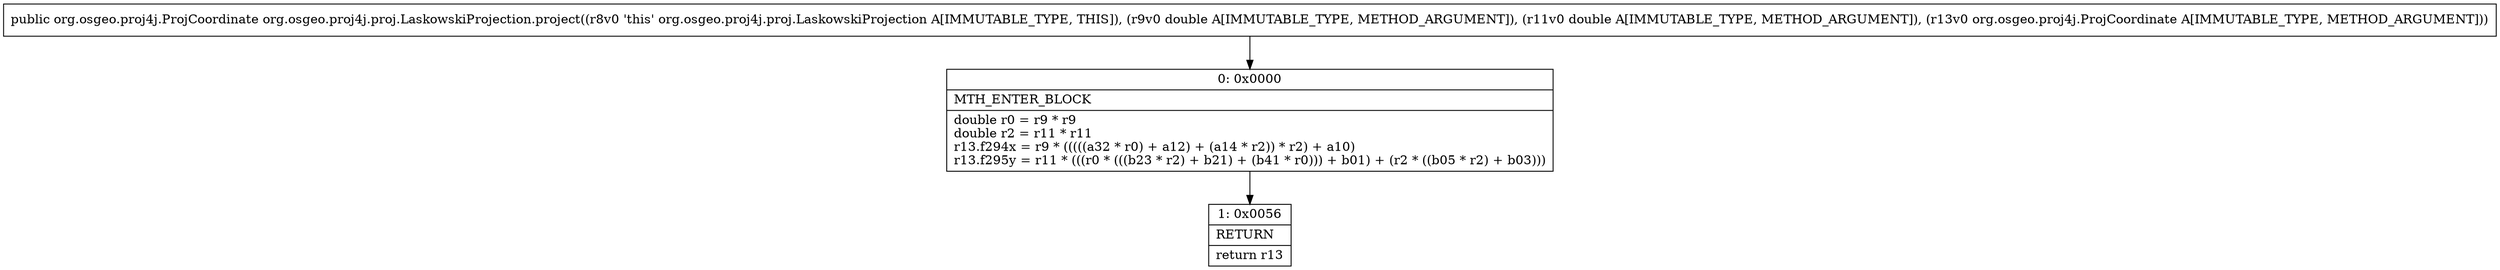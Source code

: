 digraph "CFG fororg.osgeo.proj4j.proj.LaskowskiProjection.project(DDLorg\/osgeo\/proj4j\/ProjCoordinate;)Lorg\/osgeo\/proj4j\/ProjCoordinate;" {
Node_0 [shape=record,label="{0\:\ 0x0000|MTH_ENTER_BLOCK\l|double r0 = r9 * r9\ldouble r2 = r11 * r11\lr13.f294x = r9 * (((((a32 * r0) + a12) + (a14 * r2)) * r2) + a10)\lr13.f295y = r11 * (((r0 * (((b23 * r2) + b21) + (b41 * r0))) + b01) + (r2 * ((b05 * r2) + b03)))\l}"];
Node_1 [shape=record,label="{1\:\ 0x0056|RETURN\l|return r13\l}"];
MethodNode[shape=record,label="{public org.osgeo.proj4j.ProjCoordinate org.osgeo.proj4j.proj.LaskowskiProjection.project((r8v0 'this' org.osgeo.proj4j.proj.LaskowskiProjection A[IMMUTABLE_TYPE, THIS]), (r9v0 double A[IMMUTABLE_TYPE, METHOD_ARGUMENT]), (r11v0 double A[IMMUTABLE_TYPE, METHOD_ARGUMENT]), (r13v0 org.osgeo.proj4j.ProjCoordinate A[IMMUTABLE_TYPE, METHOD_ARGUMENT])) }"];
MethodNode -> Node_0;
Node_0 -> Node_1;
}

